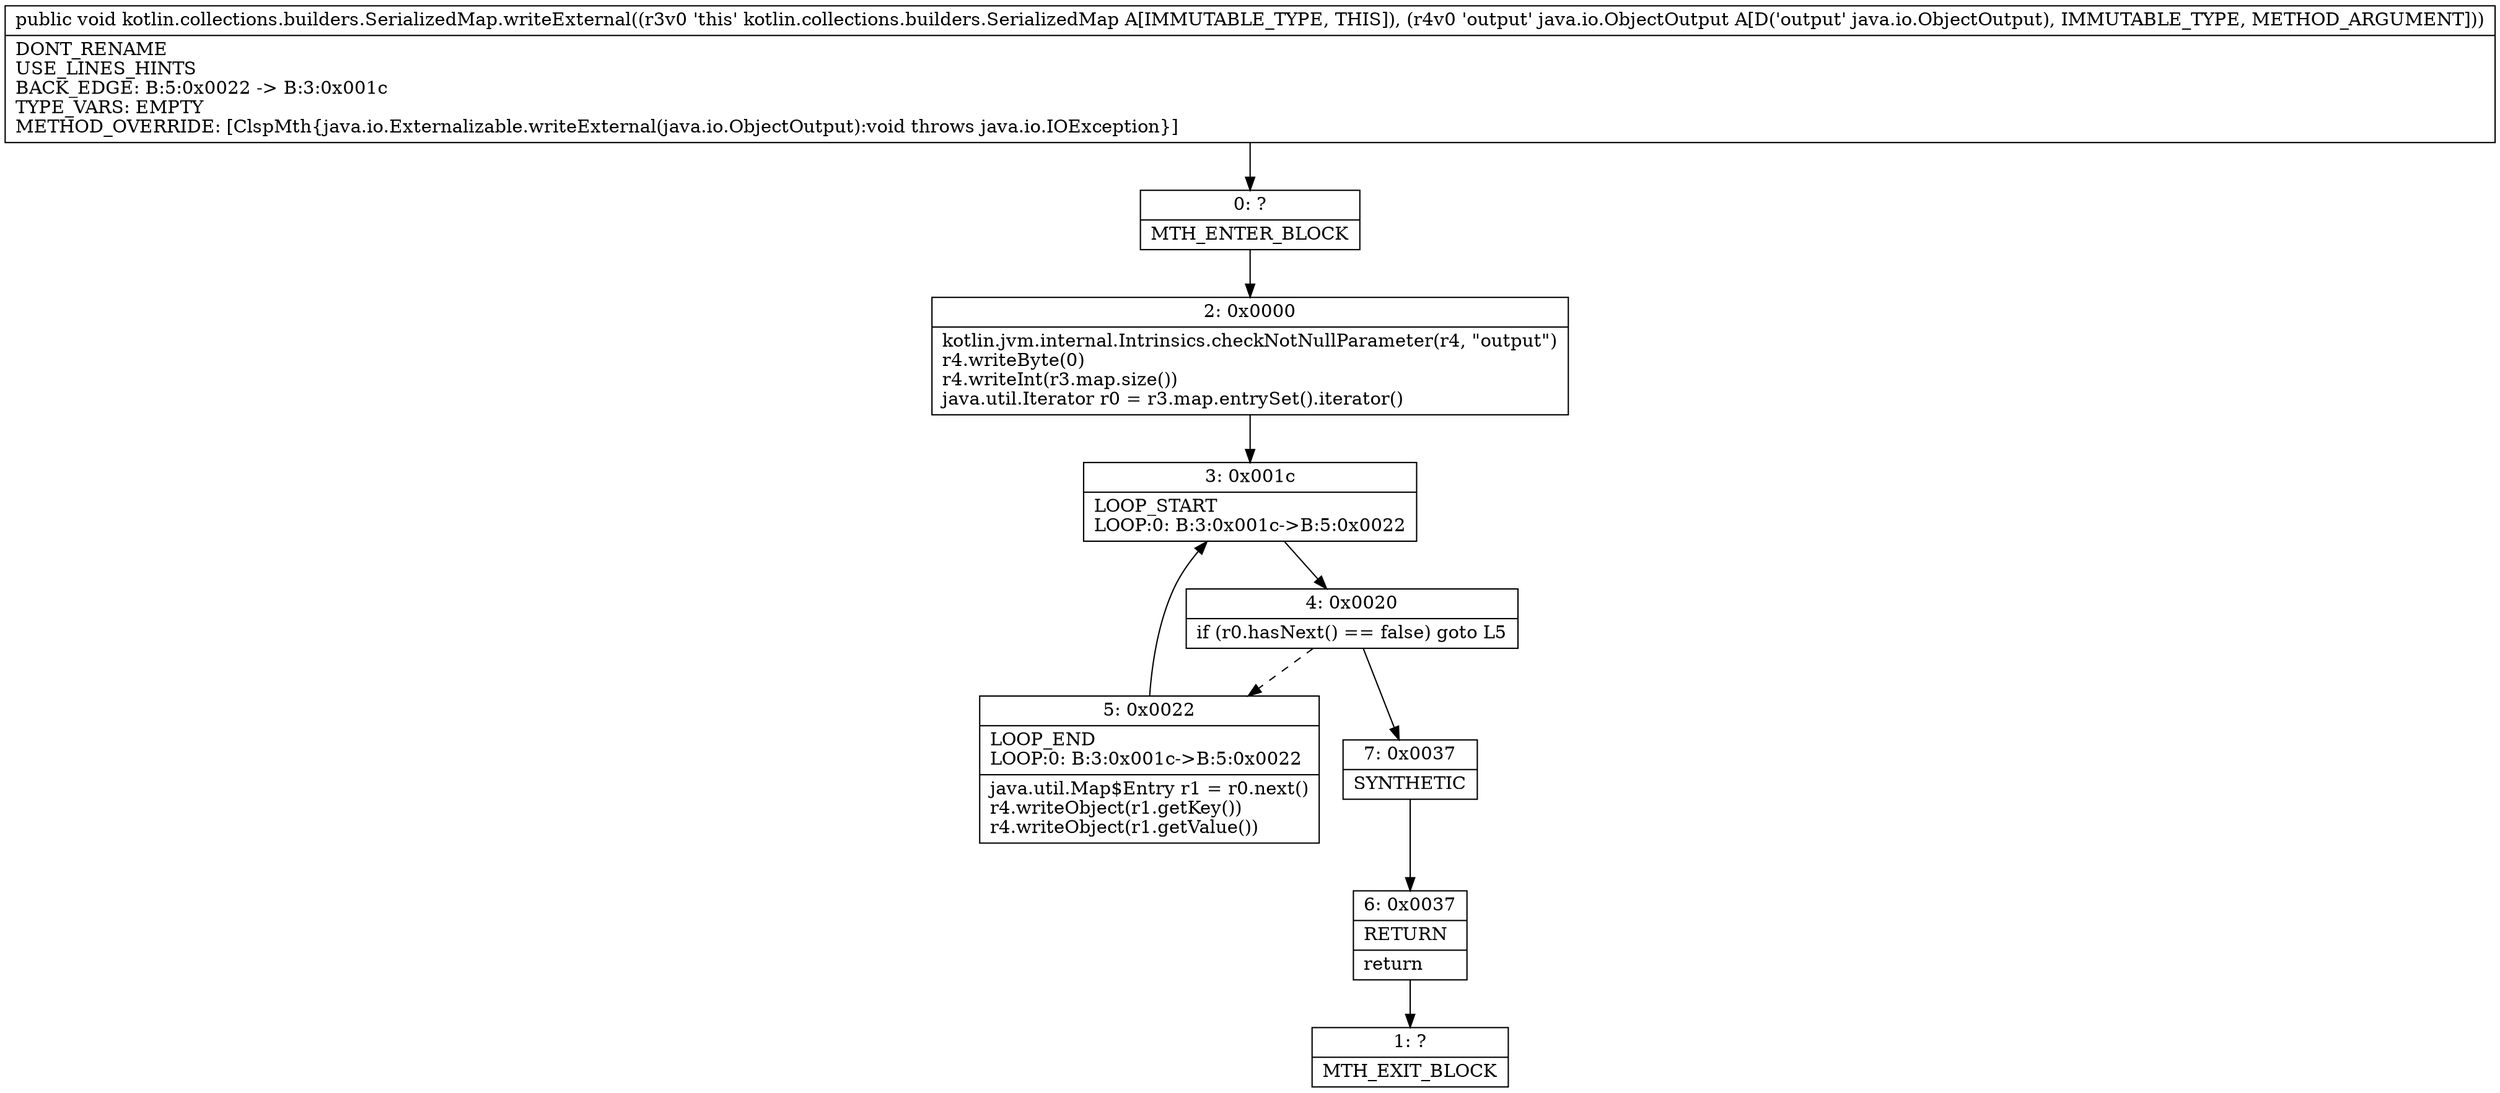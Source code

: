 digraph "CFG forkotlin.collections.builders.SerializedMap.writeExternal(Ljava\/io\/ObjectOutput;)V" {
Node_0 [shape=record,label="{0\:\ ?|MTH_ENTER_BLOCK\l}"];
Node_2 [shape=record,label="{2\:\ 0x0000|kotlin.jvm.internal.Intrinsics.checkNotNullParameter(r4, \"output\")\lr4.writeByte(0)\lr4.writeInt(r3.map.size())\ljava.util.Iterator r0 = r3.map.entrySet().iterator()\l}"];
Node_3 [shape=record,label="{3\:\ 0x001c|LOOP_START\lLOOP:0: B:3:0x001c\-\>B:5:0x0022\l}"];
Node_4 [shape=record,label="{4\:\ 0x0020|if (r0.hasNext() == false) goto L5\l}"];
Node_5 [shape=record,label="{5\:\ 0x0022|LOOP_END\lLOOP:0: B:3:0x001c\-\>B:5:0x0022\l|java.util.Map$Entry r1 = r0.next()\lr4.writeObject(r1.getKey())\lr4.writeObject(r1.getValue())\l}"];
Node_7 [shape=record,label="{7\:\ 0x0037|SYNTHETIC\l}"];
Node_6 [shape=record,label="{6\:\ 0x0037|RETURN\l|return\l}"];
Node_1 [shape=record,label="{1\:\ ?|MTH_EXIT_BLOCK\l}"];
MethodNode[shape=record,label="{public void kotlin.collections.builders.SerializedMap.writeExternal((r3v0 'this' kotlin.collections.builders.SerializedMap A[IMMUTABLE_TYPE, THIS]), (r4v0 'output' java.io.ObjectOutput A[D('output' java.io.ObjectOutput), IMMUTABLE_TYPE, METHOD_ARGUMENT]))  | DONT_RENAME\lUSE_LINES_HINTS\lBACK_EDGE: B:5:0x0022 \-\> B:3:0x001c\lTYPE_VARS: EMPTY\lMETHOD_OVERRIDE: [ClspMth\{java.io.Externalizable.writeExternal(java.io.ObjectOutput):void throws java.io.IOException\}]\l}"];
MethodNode -> Node_0;Node_0 -> Node_2;
Node_2 -> Node_3;
Node_3 -> Node_4;
Node_4 -> Node_5[style=dashed];
Node_4 -> Node_7;
Node_5 -> Node_3;
Node_7 -> Node_6;
Node_6 -> Node_1;
}

